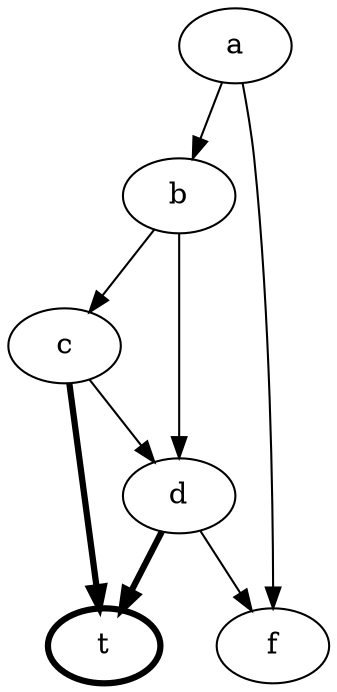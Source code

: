 digraph {
    a -> b;
    a -> f;
    b -> c;
    b -> d;
    c -> t [penwidth = 3];
    c -> d;
    d -> t [penwidth = 3];
    d -> f;

    t [penwidth = 3];
}
